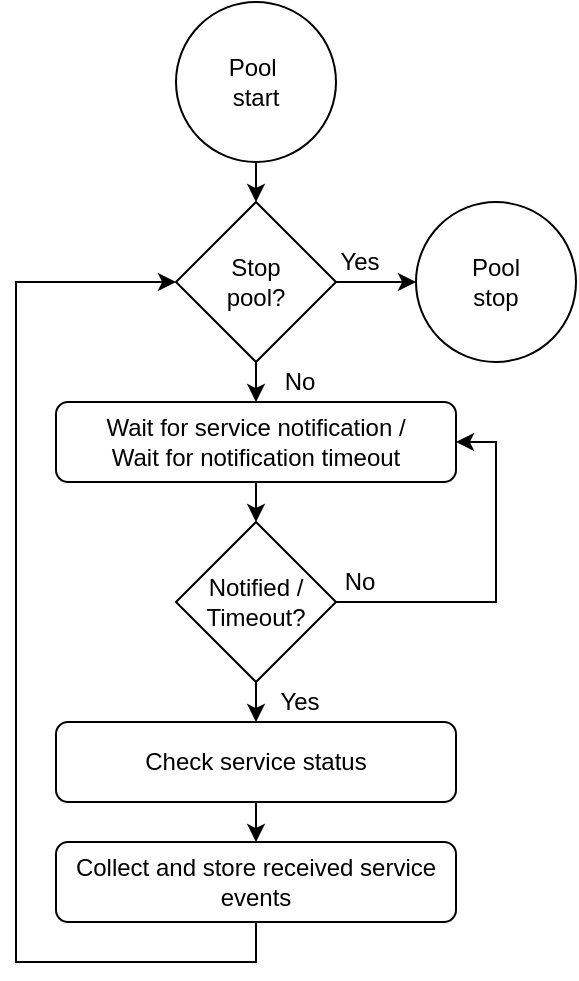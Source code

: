 <mxfile version="17.4.2" type="device"><diagram id="ABakkEomW4vuQibv08w5" name="Page-1"><mxGraphModel dx="279" dy="775" grid="1" gridSize="10" guides="1" tooltips="1" connect="1" arrows="1" fold="1" page="1" pageScale="1" pageWidth="827" pageHeight="1169" math="0" shadow="0"><root><mxCell id="0"/><mxCell id="1" parent="0"/><mxCell id="_U3PIj6Y1nTyuA1hEWH6-22" style="edgeStyle=orthogonalEdgeStyle;rounded=0;orthogonalLoop=1;jettySize=auto;html=1;exitX=0.5;exitY=1;exitDx=0;exitDy=0;entryX=0.5;entryY=0;entryDx=0;entryDy=0;" parent="1" source="_U3PIj6Y1nTyuA1hEWH6-2" target="_U3PIj6Y1nTyuA1hEWH6-10" edge="1"><mxGeometry relative="1" as="geometry"/></mxCell><mxCell id="_U3PIj6Y1nTyuA1hEWH6-2" value="Pool&amp;nbsp;&lt;br&gt;start" style="ellipse;whiteSpace=wrap;html=1;aspect=fixed;" parent="1" vertex="1"><mxGeometry x="940" y="40" width="80" height="80" as="geometry"/></mxCell><mxCell id="gqi7hJR3_T-lTJP68-N5-28" style="edgeStyle=orthogonalEdgeStyle;rounded=0;orthogonalLoop=1;jettySize=auto;html=1;exitX=0.5;exitY=1;exitDx=0;exitDy=0;entryX=0.5;entryY=0;entryDx=0;entryDy=0;" parent="1" source="_U3PIj6Y1nTyuA1hEWH6-3" target="gqi7hJR3_T-lTJP68-N5-24" edge="1"><mxGeometry relative="1" as="geometry"/></mxCell><mxCell id="_U3PIj6Y1nTyuA1hEWH6-3" value="Wait for service notification /&lt;br&gt;Wait for notification timeout" style="rounded=1;whiteSpace=wrap;html=1;" parent="1" vertex="1"><mxGeometry x="880" y="240" width="200" height="40" as="geometry"/></mxCell><mxCell id="_U3PIj6Y1nTyuA1hEWH6-13" style="edgeStyle=orthogonalEdgeStyle;rounded=0;orthogonalLoop=1;jettySize=auto;html=1;exitX=0.5;exitY=1;exitDx=0;exitDy=0;entryX=0.5;entryY=0;entryDx=0;entryDy=0;" parent="1" source="_U3PIj6Y1nTyuA1hEWH6-10" target="_U3PIj6Y1nTyuA1hEWH6-3" edge="1"><mxGeometry relative="1" as="geometry"/></mxCell><mxCell id="_U3PIj6Y1nTyuA1hEWH6-21" style="edgeStyle=orthogonalEdgeStyle;rounded=0;orthogonalLoop=1;jettySize=auto;html=1;exitX=1;exitY=0.5;exitDx=0;exitDy=0;entryX=0;entryY=0.5;entryDx=0;entryDy=0;" parent="1" source="_U3PIj6Y1nTyuA1hEWH6-10" target="_U3PIj6Y1nTyuA1hEWH6-20" edge="1"><mxGeometry relative="1" as="geometry"/></mxCell><mxCell id="_U3PIj6Y1nTyuA1hEWH6-10" value="Stop &lt;br&gt;pool?" style="rhombus;whiteSpace=wrap;html=1;" parent="1" vertex="1"><mxGeometry x="940" y="140" width="80" height="80" as="geometry"/></mxCell><mxCell id="gqi7hJR3_T-lTJP68-N5-5" style="edgeStyle=orthogonalEdgeStyle;rounded=0;orthogonalLoop=1;jettySize=auto;html=1;exitX=0.5;exitY=1;exitDx=0;exitDy=0;entryX=0.5;entryY=0;entryDx=0;entryDy=0;" parent="1" source="_U3PIj6Y1nTyuA1hEWH6-11" target="gqi7hJR3_T-lTJP68-N5-2" edge="1"><mxGeometry relative="1" as="geometry"/></mxCell><mxCell id="_U3PIj6Y1nTyuA1hEWH6-11" value="Check service status" style="rounded=1;whiteSpace=wrap;html=1;" parent="1" vertex="1"><mxGeometry x="880" y="400" width="200" height="40" as="geometry"/></mxCell><mxCell id="_U3PIj6Y1nTyuA1hEWH6-20" value="Pool&lt;br&gt;stop" style="ellipse;whiteSpace=wrap;html=1;aspect=fixed;" parent="1" vertex="1"><mxGeometry x="1060" y="140" width="80" height="80" as="geometry"/></mxCell><mxCell id="_U3PIj6Y1nTyuA1hEWH6-25" value="Yes" style="text;html=1;strokeColor=none;fillColor=none;align=center;verticalAlign=middle;whiteSpace=wrap;rounded=0;" parent="1" vertex="1"><mxGeometry x="1020" y="160" width="24" height="20" as="geometry"/></mxCell><mxCell id="_U3PIj6Y1nTyuA1hEWH6-26" value="No" style="text;html=1;strokeColor=none;fillColor=none;align=center;verticalAlign=middle;whiteSpace=wrap;rounded=0;" parent="1" vertex="1"><mxGeometry x="990" y="220" width="24" height="20" as="geometry"/></mxCell><mxCell id="l4VPuqGyKbmLCwWzyOX_-1" style="edgeStyle=orthogonalEdgeStyle;rounded=0;orthogonalLoop=1;jettySize=auto;html=1;exitX=0.5;exitY=1;exitDx=0;exitDy=0;entryX=0;entryY=0.5;entryDx=0;entryDy=0;" edge="1" parent="1" source="gqi7hJR3_T-lTJP68-N5-2" target="_U3PIj6Y1nTyuA1hEWH6-10"><mxGeometry relative="1" as="geometry"><mxPoint x="860" y="170" as="targetPoint"/><Array as="points"><mxPoint x="980" y="520"/><mxPoint x="860" y="520"/><mxPoint x="860" y="180"/></Array></mxGeometry></mxCell><mxCell id="gqi7hJR3_T-lTJP68-N5-2" value="Collect and store received service events" style="rounded=1;whiteSpace=wrap;html=1;" parent="1" vertex="1"><mxGeometry x="880" y="460" width="200" height="40" as="geometry"/></mxCell><mxCell id="gqi7hJR3_T-lTJP68-N5-25" style="edgeStyle=orthogonalEdgeStyle;rounded=0;orthogonalLoop=1;jettySize=auto;html=1;exitX=0.5;exitY=1;exitDx=0;exitDy=0;entryX=0.5;entryY=0;entryDx=0;entryDy=0;" parent="1" source="gqi7hJR3_T-lTJP68-N5-24" target="_U3PIj6Y1nTyuA1hEWH6-11" edge="1"><mxGeometry relative="1" as="geometry"/></mxCell><mxCell id="gqi7hJR3_T-lTJP68-N5-32" style="edgeStyle=orthogonalEdgeStyle;rounded=0;orthogonalLoop=1;jettySize=auto;html=1;exitX=1;exitY=0.5;exitDx=0;exitDy=0;entryX=1;entryY=0.5;entryDx=0;entryDy=0;" parent="1" source="gqi7hJR3_T-lTJP68-N5-24" target="_U3PIj6Y1nTyuA1hEWH6-3" edge="1"><mxGeometry relative="1" as="geometry"><Array as="points"><mxPoint x="1100" y="340"/><mxPoint x="1100" y="260"/></Array></mxGeometry></mxCell><mxCell id="gqi7hJR3_T-lTJP68-N5-24" value="Notified /&lt;br&gt;Timeout?" style="rhombus;whiteSpace=wrap;html=1;" parent="1" vertex="1"><mxGeometry x="940" y="300" width="80" height="80" as="geometry"/></mxCell><mxCell id="gqi7hJR3_T-lTJP68-N5-29" value="Yes" style="text;html=1;strokeColor=none;fillColor=none;align=center;verticalAlign=middle;whiteSpace=wrap;rounded=0;" parent="1" vertex="1"><mxGeometry x="990" y="380" width="24" height="20" as="geometry"/></mxCell><mxCell id="gqi7hJR3_T-lTJP68-N5-30" value="No" style="text;html=1;strokeColor=none;fillColor=none;align=center;verticalAlign=middle;whiteSpace=wrap;rounded=0;" parent="1" vertex="1"><mxGeometry x="1020" y="320" width="24" height="20" as="geometry"/></mxCell></root></mxGraphModel></diagram></mxfile>